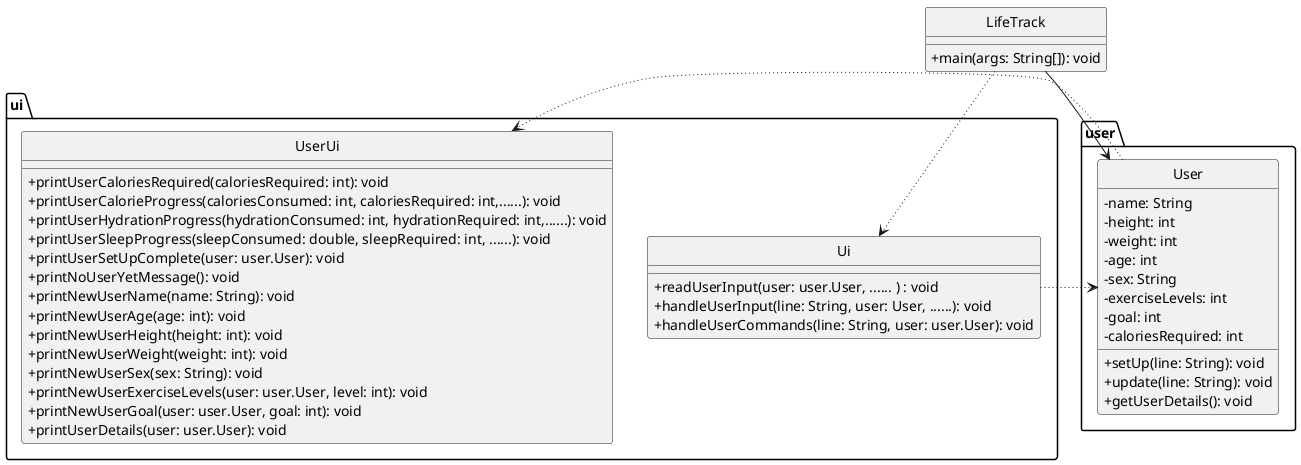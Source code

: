 @startuml

skinparam classAttributeIconSize 0

class LifeTrack {
    +main(args: String[]): void
}

package ui {
    class Ui {
        + readUserInput(user: user.User, ...... ) : void
        + handleUserInput(line: String, user: User, ......): void
        + handleUserCommands(line: String, user: user.User): void
    }
    class UserUi {
      + printUserCaloriesRequired(caloriesRequired: int): void
      + printUserCalorieProgress(caloriesConsumed: int, caloriesRequired: int,......): void
      + printUserHydrationProgress(hydrationConsumed: int, hydrationRequired: int,......): void
      + printUserSleepProgress(sleepConsumed: double, sleepRequired: int, ......): void
      + printUserSetUpComplete(user: user.User): void
      + printNoUserYetMessage(): void
      + printNewUserName(name: String): void
      + printNewUserAge(age: int): void
      + printNewUserHeight(height: int): void
      + printNewUserWeight(weight: int): void
      + printNewUserSex(sex: String): void
      + printNewUserExerciseLevels(user: user.User, level: int): void
      + printNewUserGoal(user: user.User, goal: int): void
      + printUserDetails(user: user.User): void
    }
}

package user {
    class User {
          - name: String
          - height: int
          - weight: int
          - age: int
          - sex: String
          - exerciseLevels: int
          - goal: int
          - caloriesRequired: int
          + setUp(line: String): void
          + update(line: String): void
          + getUserDetails(): void
    }
}

hide circle
LifeTrack --> user.User
LifeTrack -[dotted]-> ui.Ui
ui.Ui -[dotted]-> user.User
User -[dotted]-> UserUi

@enduml

